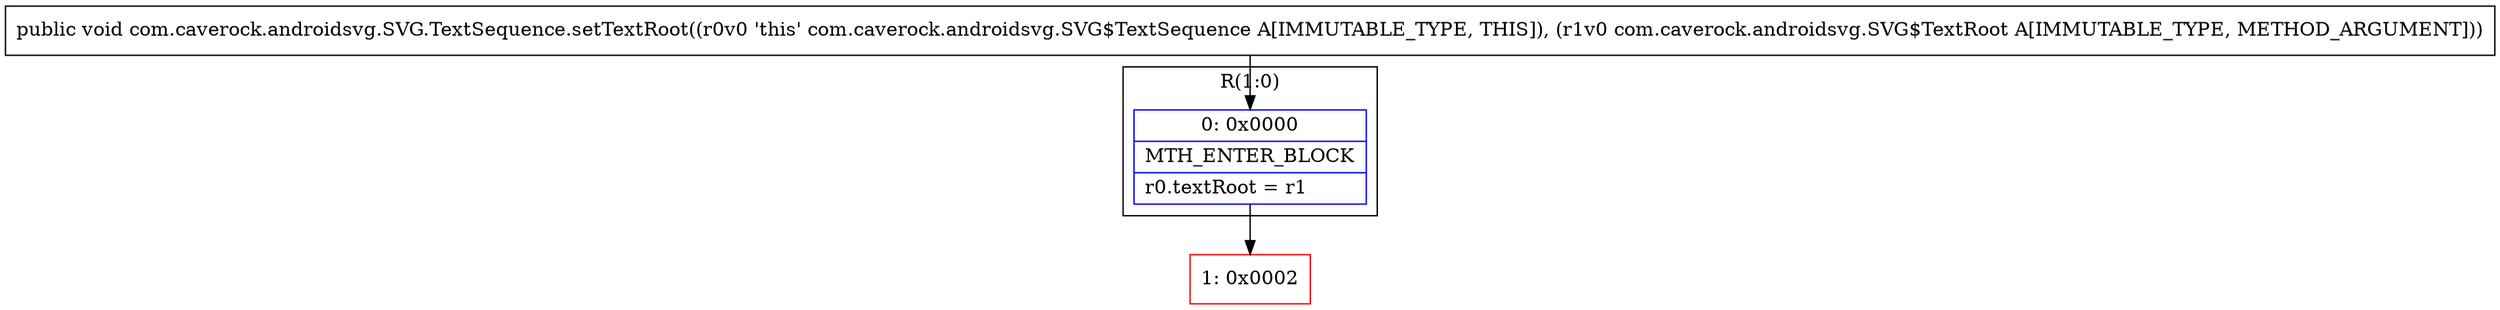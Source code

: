 digraph "CFG forcom.caverock.androidsvg.SVG.TextSequence.setTextRoot(Lcom\/caverock\/androidsvg\/SVG$TextRoot;)V" {
subgraph cluster_Region_1591237218 {
label = "R(1:0)";
node [shape=record,color=blue];
Node_0 [shape=record,label="{0\:\ 0x0000|MTH_ENTER_BLOCK\l|r0.textRoot = r1\l}"];
}
Node_1 [shape=record,color=red,label="{1\:\ 0x0002}"];
MethodNode[shape=record,label="{public void com.caverock.androidsvg.SVG.TextSequence.setTextRoot((r0v0 'this' com.caverock.androidsvg.SVG$TextSequence A[IMMUTABLE_TYPE, THIS]), (r1v0 com.caverock.androidsvg.SVG$TextRoot A[IMMUTABLE_TYPE, METHOD_ARGUMENT])) }"];
MethodNode -> Node_0;
Node_0 -> Node_1;
}

